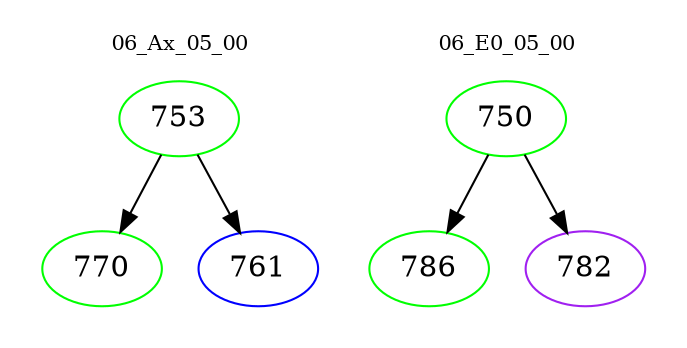 digraph{
subgraph cluster_0 {
color = white
label = "06_Ax_05_00";
fontsize=10;
T0_753 [label="753", color="green"]
T0_753 -> T0_770 [color="black"]
T0_770 [label="770", color="green"]
T0_753 -> T0_761 [color="black"]
T0_761 [label="761", color="blue"]
}
subgraph cluster_1 {
color = white
label = "06_E0_05_00";
fontsize=10;
T1_750 [label="750", color="green"]
T1_750 -> T1_786 [color="black"]
T1_786 [label="786", color="green"]
T1_750 -> T1_782 [color="black"]
T1_782 [label="782", color="purple"]
}
}
